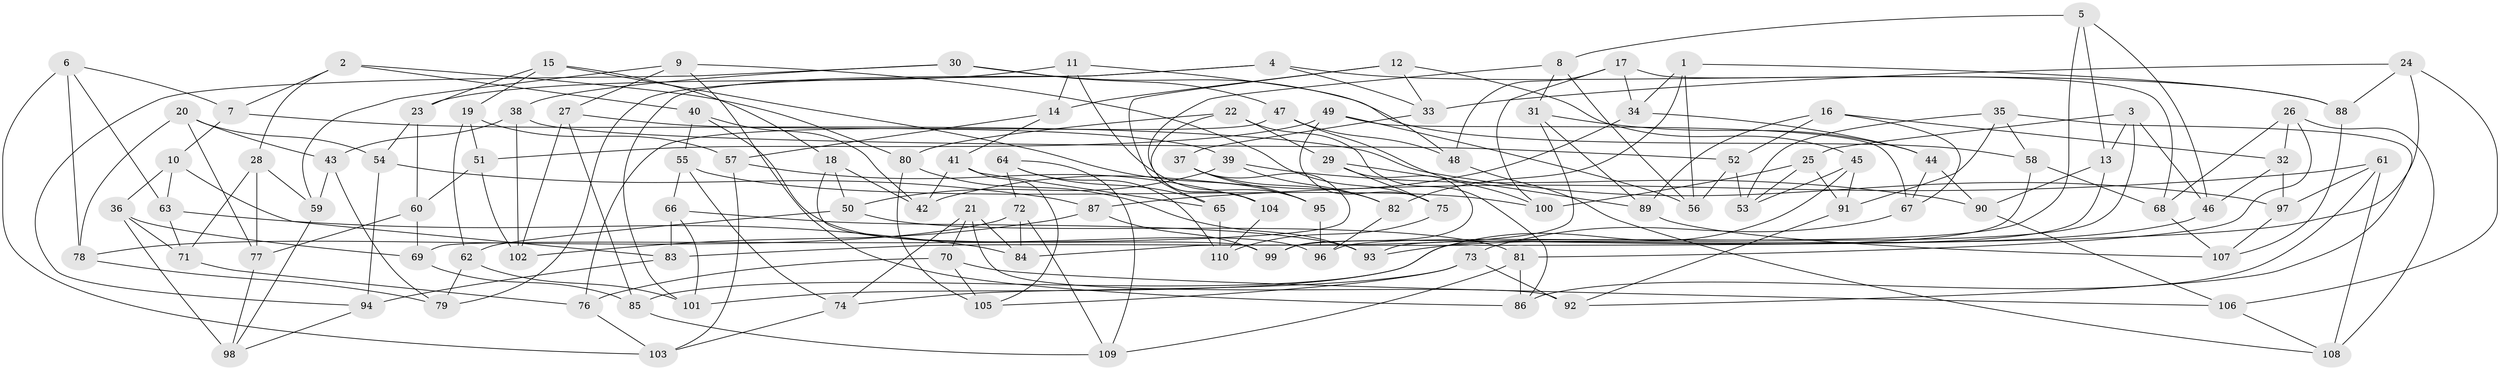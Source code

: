 // Generated by graph-tools (version 1.1) at 2025/56/03/09/25 04:56:45]
// undirected, 110 vertices, 220 edges
graph export_dot {
graph [start="1"]
  node [color=gray90,style=filled];
  1;
  2;
  3;
  4;
  5;
  6;
  7;
  8;
  9;
  10;
  11;
  12;
  13;
  14;
  15;
  16;
  17;
  18;
  19;
  20;
  21;
  22;
  23;
  24;
  25;
  26;
  27;
  28;
  29;
  30;
  31;
  32;
  33;
  34;
  35;
  36;
  37;
  38;
  39;
  40;
  41;
  42;
  43;
  44;
  45;
  46;
  47;
  48;
  49;
  50;
  51;
  52;
  53;
  54;
  55;
  56;
  57;
  58;
  59;
  60;
  61;
  62;
  63;
  64;
  65;
  66;
  67;
  68;
  69;
  70;
  71;
  72;
  73;
  74;
  75;
  76;
  77;
  78;
  79;
  80;
  81;
  82;
  83;
  84;
  85;
  86;
  87;
  88;
  89;
  90;
  91;
  92;
  93;
  94;
  95;
  96;
  97;
  98;
  99;
  100;
  101;
  102;
  103;
  104;
  105;
  106;
  107;
  108;
  109;
  110;
  1 -- 56;
  1 -- 88;
  1 -- 34;
  1 -- 82;
  2 -- 40;
  2 -- 7;
  2 -- 80;
  2 -- 28;
  3 -- 85;
  3 -- 13;
  3 -- 25;
  3 -- 46;
  4 -- 88;
  4 -- 101;
  4 -- 79;
  4 -- 33;
  5 -- 8;
  5 -- 96;
  5 -- 46;
  5 -- 13;
  6 -- 78;
  6 -- 63;
  6 -- 7;
  6 -- 103;
  7 -- 97;
  7 -- 10;
  8 -- 104;
  8 -- 56;
  8 -- 31;
  9 -- 86;
  9 -- 75;
  9 -- 59;
  9 -- 27;
  10 -- 36;
  10 -- 83;
  10 -- 63;
  11 -- 14;
  11 -- 48;
  11 -- 95;
  11 -- 23;
  12 -- 33;
  12 -- 45;
  12 -- 14;
  12 -- 65;
  13 -- 93;
  13 -- 90;
  14 -- 57;
  14 -- 41;
  15 -- 18;
  15 -- 95;
  15 -- 19;
  15 -- 23;
  16 -- 67;
  16 -- 32;
  16 -- 52;
  16 -- 89;
  17 -- 100;
  17 -- 68;
  17 -- 48;
  17 -- 34;
  18 -- 42;
  18 -- 50;
  18 -- 99;
  19 -- 51;
  19 -- 62;
  19 -- 57;
  20 -- 43;
  20 -- 78;
  20 -- 77;
  20 -- 54;
  21 -- 70;
  21 -- 92;
  21 -- 84;
  21 -- 74;
  22 -- 104;
  22 -- 29;
  22 -- 86;
  22 -- 80;
  23 -- 54;
  23 -- 60;
  24 -- 88;
  24 -- 33;
  24 -- 83;
  24 -- 106;
  25 -- 53;
  25 -- 91;
  25 -- 100;
  26 -- 81;
  26 -- 68;
  26 -- 32;
  26 -- 108;
  27 -- 39;
  27 -- 102;
  27 -- 85;
  28 -- 77;
  28 -- 59;
  28 -- 71;
  29 -- 75;
  29 -- 89;
  29 -- 99;
  30 -- 94;
  30 -- 47;
  30 -- 38;
  30 -- 58;
  31 -- 44;
  31 -- 89;
  31 -- 84;
  32 -- 46;
  32 -- 97;
  33 -- 37;
  34 -- 44;
  34 -- 42;
  35 -- 58;
  35 -- 53;
  35 -- 92;
  35 -- 91;
  36 -- 98;
  36 -- 69;
  36 -- 71;
  37 -- 82;
  37 -- 95;
  37 -- 69;
  38 -- 52;
  38 -- 102;
  38 -- 43;
  39 -- 90;
  39 -- 50;
  39 -- 82;
  40 -- 55;
  40 -- 96;
  40 -- 42;
  41 -- 105;
  41 -- 42;
  41 -- 65;
  43 -- 79;
  43 -- 59;
  44 -- 90;
  44 -- 67;
  45 -- 53;
  45 -- 101;
  45 -- 91;
  46 -- 93;
  47 -- 76;
  47 -- 48;
  47 -- 100;
  48 -- 108;
  49 -- 67;
  49 -- 51;
  49 -- 56;
  49 -- 75;
  50 -- 62;
  50 -- 81;
  51 -- 102;
  51 -- 60;
  52 -- 53;
  52 -- 56;
  54 -- 94;
  54 -- 87;
  55 -- 74;
  55 -- 66;
  55 -- 100;
  57 -- 104;
  57 -- 103;
  58 -- 99;
  58 -- 68;
  59 -- 98;
  60 -- 77;
  60 -- 69;
  61 -- 86;
  61 -- 97;
  61 -- 87;
  61 -- 108;
  62 -- 101;
  62 -- 79;
  63 -- 71;
  63 -- 84;
  64 -- 109;
  64 -- 65;
  64 -- 72;
  64 -- 110;
  65 -- 110;
  66 -- 83;
  66 -- 93;
  66 -- 101;
  67 -- 73;
  68 -- 107;
  69 -- 85;
  70 -- 105;
  70 -- 106;
  70 -- 76;
  71 -- 76;
  72 -- 84;
  72 -- 78;
  72 -- 109;
  73 -- 105;
  73 -- 74;
  73 -- 92;
  74 -- 103;
  75 -- 110;
  76 -- 103;
  77 -- 98;
  78 -- 79;
  80 -- 93;
  80 -- 105;
  81 -- 109;
  81 -- 86;
  82 -- 96;
  83 -- 94;
  85 -- 109;
  87 -- 102;
  87 -- 99;
  88 -- 107;
  89 -- 107;
  90 -- 106;
  91 -- 92;
  94 -- 98;
  95 -- 96;
  97 -- 107;
  104 -- 110;
  106 -- 108;
}
